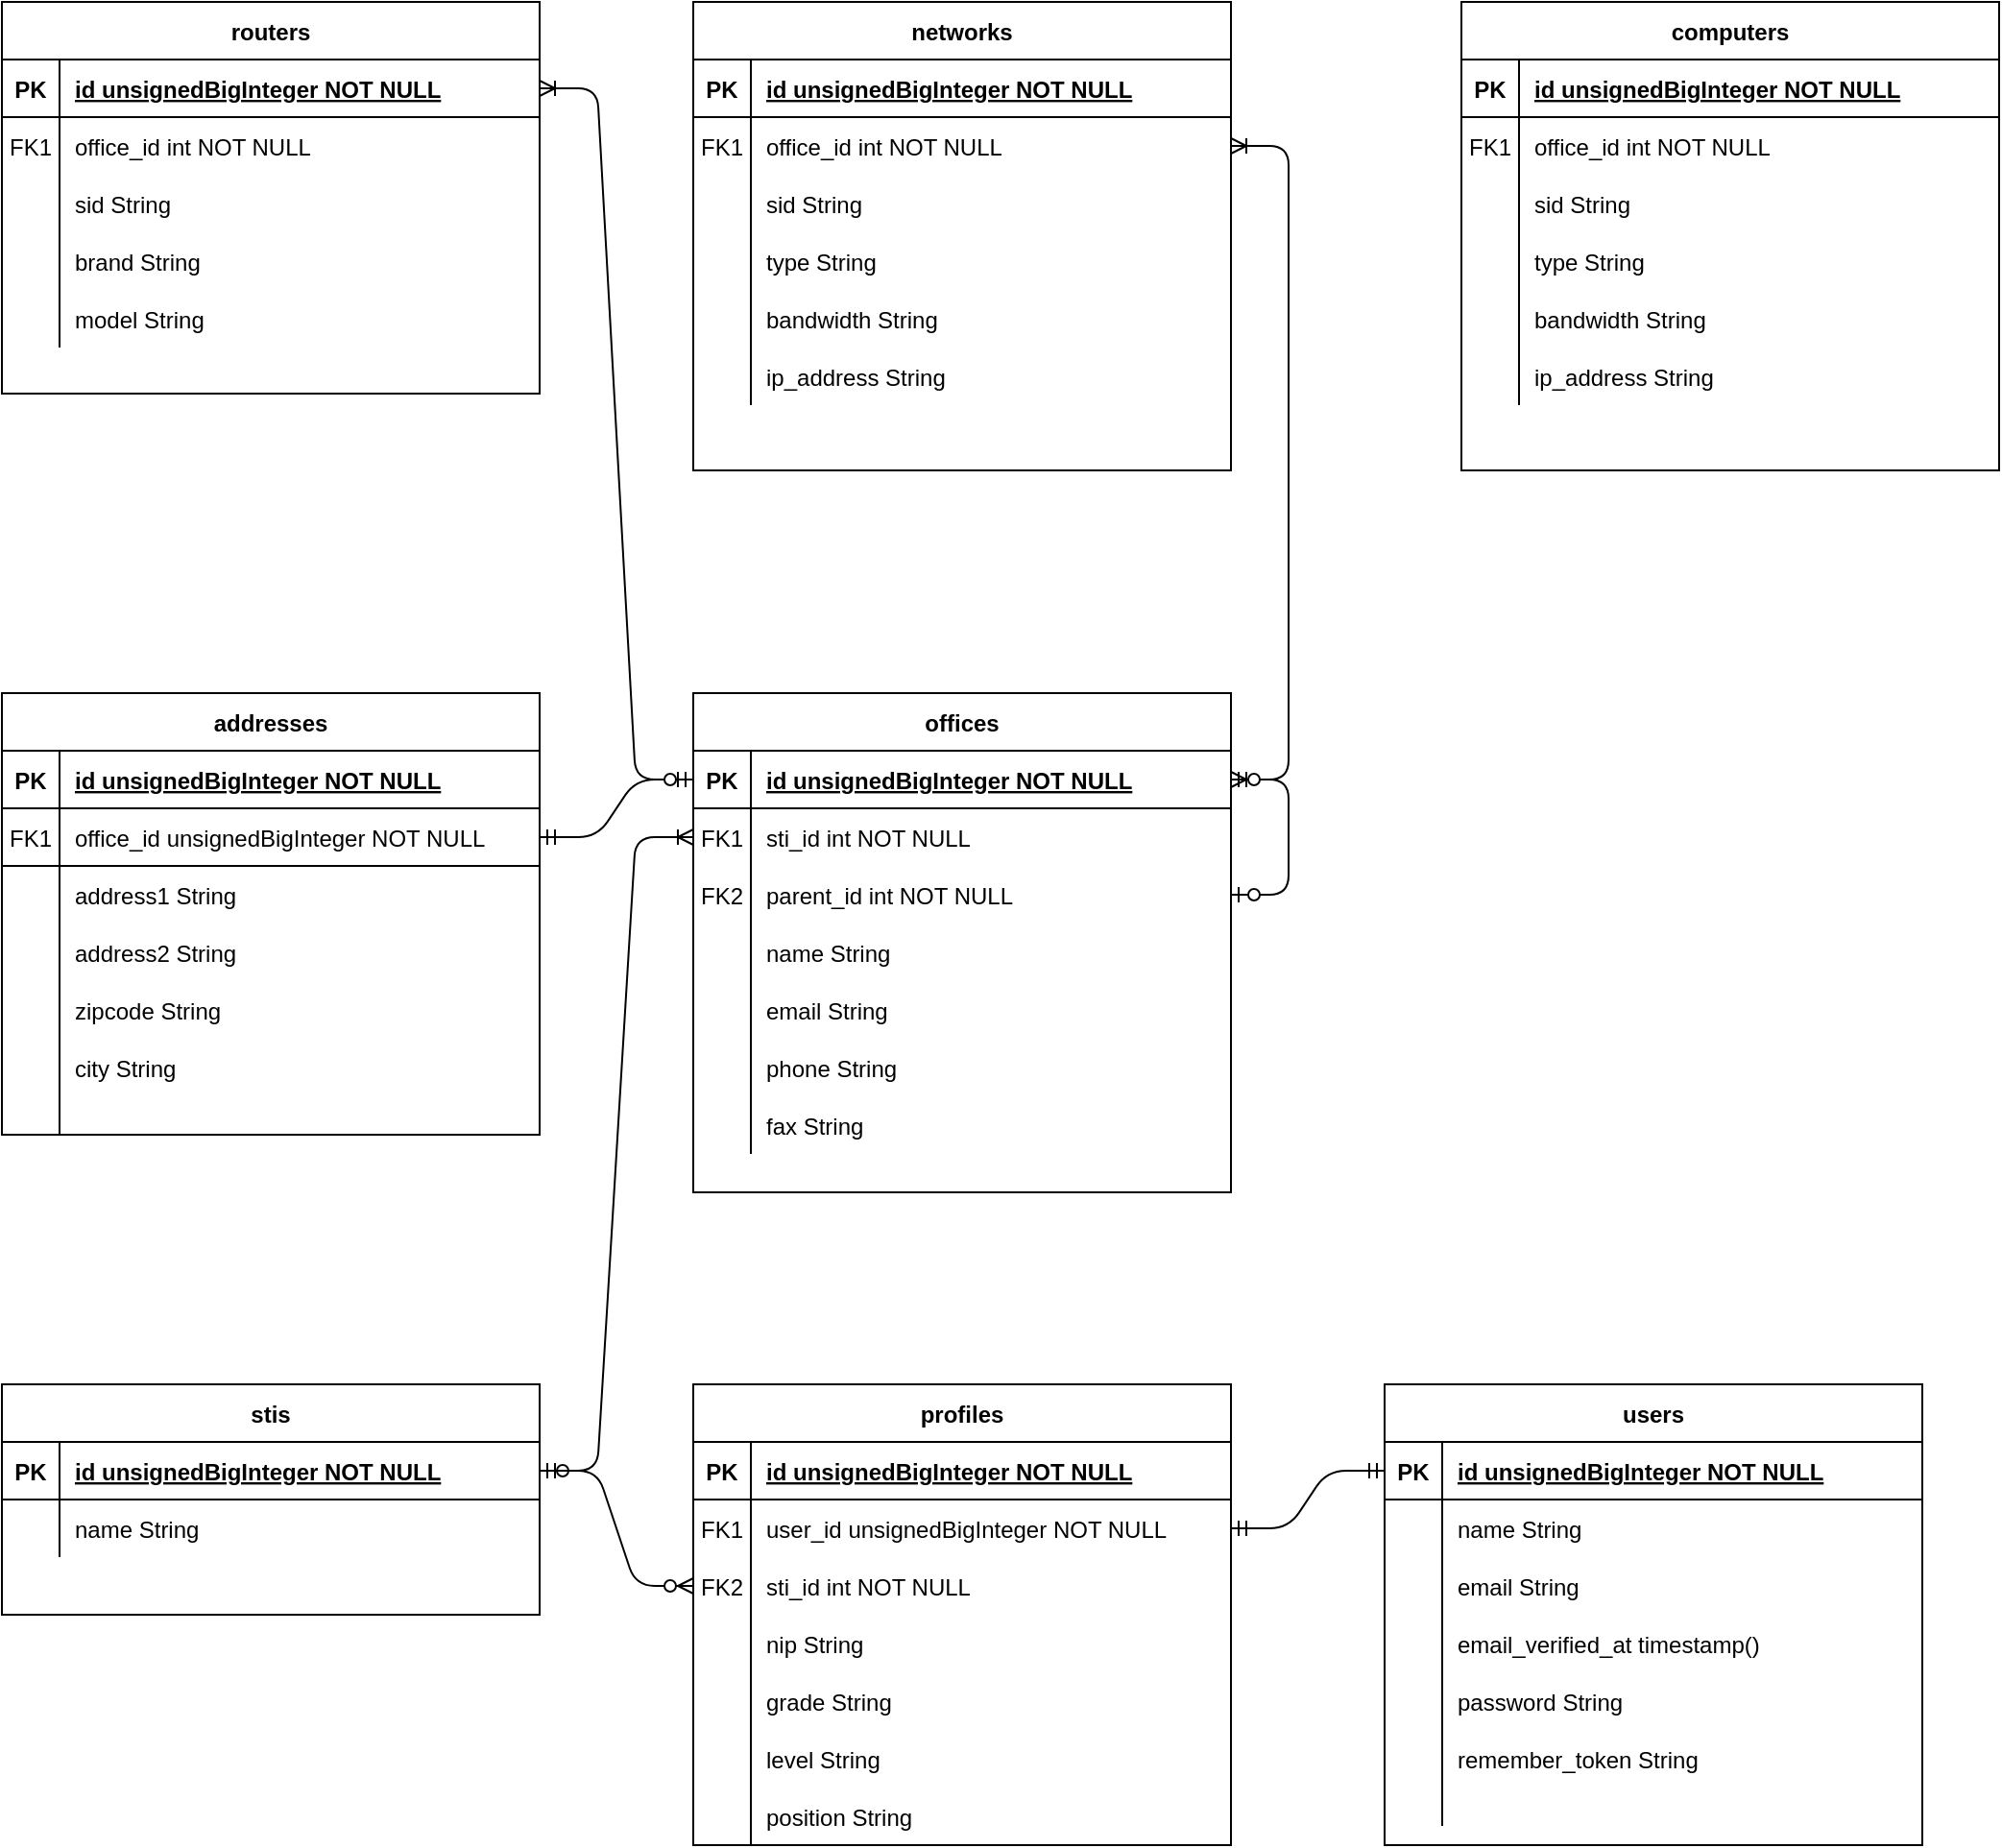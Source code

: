 <mxfile version="14.6.13" type="device"><diagram id="R2lEEEUBdFMjLlhIrx00" name="Page-1"><mxGraphModel dx="1965" dy="2123" grid="1" gridSize="10" guides="1" tooltips="1" connect="1" arrows="1" fold="1" page="1" pageScale="1" pageWidth="1100" pageHeight="850" math="0" shadow="0" extFonts="Permanent Marker^https://fonts.googleapis.com/css?family=Permanent+Marker"><root><mxCell id="0"/><mxCell id="1" parent="0"/><mxCell id="C-vyLk0tnHw3VtMMgP7b-2" value="offices" style="shape=table;startSize=30;container=1;collapsible=1;childLayout=tableLayout;fixedRows=1;rowLines=0;fontStyle=1;align=center;resizeLast=1;" parent="1" vertex="1"><mxGeometry x="400" y="36" width="280" height="260" as="geometry"/></mxCell><mxCell id="C-vyLk0tnHw3VtMMgP7b-3" value="" style="shape=partialRectangle;collapsible=0;dropTarget=0;pointerEvents=0;fillColor=none;points=[[0,0.5],[1,0.5]];portConstraint=eastwest;top=0;left=0;right=0;bottom=1;" parent="C-vyLk0tnHw3VtMMgP7b-2" vertex="1"><mxGeometry y="30" width="280" height="30" as="geometry"/></mxCell><mxCell id="C-vyLk0tnHw3VtMMgP7b-4" value="PK" style="shape=partialRectangle;overflow=hidden;connectable=0;fillColor=none;top=0;left=0;bottom=0;right=0;fontStyle=1;" parent="C-vyLk0tnHw3VtMMgP7b-3" vertex="1"><mxGeometry width="30" height="30" as="geometry"/></mxCell><mxCell id="C-vyLk0tnHw3VtMMgP7b-5" value="id unsignedBigInteger NOT NULL " style="shape=partialRectangle;overflow=hidden;connectable=0;fillColor=none;top=0;left=0;bottom=0;right=0;align=left;spacingLeft=6;fontStyle=5;" parent="C-vyLk0tnHw3VtMMgP7b-3" vertex="1"><mxGeometry x="30" width="250" height="30" as="geometry"/></mxCell><mxCell id="NrfGA5ZO5ZbYwpjeMdwI-16" value="" style="shape=partialRectangle;collapsible=0;dropTarget=0;pointerEvents=0;fillColor=none;points=[[0,0.5],[1,0.5]];portConstraint=eastwest;top=0;left=0;right=0;bottom=0;" parent="C-vyLk0tnHw3VtMMgP7b-2" vertex="1"><mxGeometry y="60" width="280" height="30" as="geometry"/></mxCell><mxCell id="NrfGA5ZO5ZbYwpjeMdwI-17" value="FK1" style="shape=partialRectangle;overflow=hidden;connectable=0;fillColor=none;top=0;left=0;bottom=0;right=0;" parent="NrfGA5ZO5ZbYwpjeMdwI-16" vertex="1"><mxGeometry width="30" height="30" as="geometry"/></mxCell><mxCell id="NrfGA5ZO5ZbYwpjeMdwI-18" value="sti_id int NOT NULL" style="shape=partialRectangle;overflow=hidden;connectable=0;fillColor=none;top=0;left=0;bottom=0;right=0;align=left;spacingLeft=6;" parent="NrfGA5ZO5ZbYwpjeMdwI-16" vertex="1"><mxGeometry x="30" width="250" height="30" as="geometry"/></mxCell><mxCell id="NrfGA5ZO5ZbYwpjeMdwI-37" value="" style="shape=partialRectangle;collapsible=0;dropTarget=0;pointerEvents=0;fillColor=none;points=[[0,0.5],[1,0.5]];portConstraint=eastwest;top=0;left=0;right=0;bottom=0;" parent="C-vyLk0tnHw3VtMMgP7b-2" vertex="1"><mxGeometry y="90" width="280" height="30" as="geometry"/></mxCell><mxCell id="NrfGA5ZO5ZbYwpjeMdwI-38" value="FK2" style="shape=partialRectangle;overflow=hidden;connectable=0;fillColor=none;top=0;left=0;bottom=0;right=0;" parent="NrfGA5ZO5ZbYwpjeMdwI-37" vertex="1"><mxGeometry width="30" height="30" as="geometry"/></mxCell><mxCell id="NrfGA5ZO5ZbYwpjeMdwI-39" value="parent_id int NOT NULL" style="shape=partialRectangle;overflow=hidden;connectable=0;fillColor=none;top=0;left=0;bottom=0;right=0;align=left;spacingLeft=6;" parent="NrfGA5ZO5ZbYwpjeMdwI-37" vertex="1"><mxGeometry x="30" width="250" height="30" as="geometry"/></mxCell><mxCell id="C-vyLk0tnHw3VtMMgP7b-6" value="" style="shape=partialRectangle;collapsible=0;dropTarget=0;pointerEvents=0;fillColor=none;points=[[0,0.5],[1,0.5]];portConstraint=eastwest;top=0;left=0;right=0;bottom=0;" parent="C-vyLk0tnHw3VtMMgP7b-2" vertex="1"><mxGeometry y="120" width="280" height="30" as="geometry"/></mxCell><mxCell id="C-vyLk0tnHw3VtMMgP7b-7" value="" style="shape=partialRectangle;overflow=hidden;connectable=0;fillColor=none;top=0;left=0;bottom=0;right=0;" parent="C-vyLk0tnHw3VtMMgP7b-6" vertex="1"><mxGeometry width="30" height="30" as="geometry"/></mxCell><mxCell id="C-vyLk0tnHw3VtMMgP7b-8" value="name String" style="shape=partialRectangle;overflow=hidden;connectable=0;fillColor=none;top=0;left=0;bottom=0;right=0;align=left;spacingLeft=6;" parent="C-vyLk0tnHw3VtMMgP7b-6" vertex="1"><mxGeometry x="30" width="250" height="30" as="geometry"/></mxCell><mxCell id="C-vyLk0tnHw3VtMMgP7b-9" value="" style="shape=partialRectangle;collapsible=0;dropTarget=0;pointerEvents=0;fillColor=none;points=[[0,0.5],[1,0.5]];portConstraint=eastwest;top=0;left=0;right=0;bottom=0;" parent="C-vyLk0tnHw3VtMMgP7b-2" vertex="1"><mxGeometry y="150" width="280" height="30" as="geometry"/></mxCell><mxCell id="C-vyLk0tnHw3VtMMgP7b-10" value="" style="shape=partialRectangle;overflow=hidden;connectable=0;fillColor=none;top=0;left=0;bottom=0;right=0;" parent="C-vyLk0tnHw3VtMMgP7b-9" vertex="1"><mxGeometry width="30" height="30" as="geometry"/></mxCell><mxCell id="C-vyLk0tnHw3VtMMgP7b-11" value="email String" style="shape=partialRectangle;overflow=hidden;connectable=0;fillColor=none;top=0;left=0;bottom=0;right=0;align=left;spacingLeft=6;" parent="C-vyLk0tnHw3VtMMgP7b-9" vertex="1"><mxGeometry x="30" width="250" height="30" as="geometry"/></mxCell><mxCell id="NrfGA5ZO5ZbYwpjeMdwI-91" value="" style="shape=partialRectangle;collapsible=0;dropTarget=0;pointerEvents=0;fillColor=none;points=[[0,0.5],[1,0.5]];portConstraint=eastwest;top=0;left=0;right=0;bottom=0;" parent="C-vyLk0tnHw3VtMMgP7b-2" vertex="1"><mxGeometry y="180" width="280" height="30" as="geometry"/></mxCell><mxCell id="NrfGA5ZO5ZbYwpjeMdwI-92" value="" style="shape=partialRectangle;overflow=hidden;connectable=0;fillColor=none;top=0;left=0;bottom=0;right=0;" parent="NrfGA5ZO5ZbYwpjeMdwI-91" vertex="1"><mxGeometry width="30" height="30" as="geometry"/></mxCell><mxCell id="NrfGA5ZO5ZbYwpjeMdwI-93" value="phone String" style="shape=partialRectangle;overflow=hidden;connectable=0;fillColor=none;top=0;left=0;bottom=0;right=0;align=left;spacingLeft=6;" parent="NrfGA5ZO5ZbYwpjeMdwI-91" vertex="1"><mxGeometry x="30" width="250" height="30" as="geometry"/></mxCell><mxCell id="NrfGA5ZO5ZbYwpjeMdwI-72" value="" style="edgeStyle=entityRelationEdgeStyle;fontSize=12;html=1;endArrow=ERoneToMany;startArrow=ERzeroToOne;" parent="C-vyLk0tnHw3VtMMgP7b-2" source="NrfGA5ZO5ZbYwpjeMdwI-37" target="C-vyLk0tnHw3VtMMgP7b-3" edge="1"><mxGeometry width="100" height="100" relative="1" as="geometry"><mxPoint x="215" y="250" as="sourcePoint"/><mxPoint x="315" y="150" as="targetPoint"/></mxGeometry></mxCell><mxCell id="NrfGA5ZO5ZbYwpjeMdwI-7" value="" style="shape=partialRectangle;collapsible=0;dropTarget=0;pointerEvents=0;fillColor=none;points=[[0,0.5],[1,0.5]];portConstraint=eastwest;top=0;left=0;right=0;bottom=0;" parent="C-vyLk0tnHw3VtMMgP7b-2" vertex="1"><mxGeometry y="210" width="280" height="30" as="geometry"/></mxCell><mxCell id="NrfGA5ZO5ZbYwpjeMdwI-8" value="" style="shape=partialRectangle;overflow=hidden;connectable=0;fillColor=none;top=0;left=0;bottom=0;right=0;" parent="NrfGA5ZO5ZbYwpjeMdwI-7" vertex="1"><mxGeometry width="30" height="30" as="geometry"/></mxCell><mxCell id="NrfGA5ZO5ZbYwpjeMdwI-9" value="fax String" style="shape=partialRectangle;overflow=hidden;connectable=0;fillColor=none;top=0;left=0;bottom=0;right=0;align=left;spacingLeft=6;" parent="NrfGA5ZO5ZbYwpjeMdwI-7" vertex="1"><mxGeometry x="30" width="250" height="30" as="geometry"/></mxCell><mxCell id="C-vyLk0tnHw3VtMMgP7b-13" value="stis" style="shape=table;startSize=30;container=1;collapsible=1;childLayout=tableLayout;fixedRows=1;rowLines=0;fontStyle=1;align=center;resizeLast=1;" parent="1" vertex="1"><mxGeometry x="40" y="396" width="280" height="120" as="geometry"/></mxCell><mxCell id="C-vyLk0tnHw3VtMMgP7b-14" value="" style="shape=partialRectangle;collapsible=0;dropTarget=0;pointerEvents=0;fillColor=none;points=[[0,0.5],[1,0.5]];portConstraint=eastwest;top=0;left=0;right=0;bottom=1;" parent="C-vyLk0tnHw3VtMMgP7b-13" vertex="1"><mxGeometry y="30" width="280" height="30" as="geometry"/></mxCell><mxCell id="C-vyLk0tnHw3VtMMgP7b-15" value="PK" style="shape=partialRectangle;overflow=hidden;connectable=0;fillColor=none;top=0;left=0;bottom=0;right=0;fontStyle=1;" parent="C-vyLk0tnHw3VtMMgP7b-14" vertex="1"><mxGeometry width="30" height="30" as="geometry"/></mxCell><mxCell id="C-vyLk0tnHw3VtMMgP7b-16" value="id unsignedBigInteger NOT NULL " style="shape=partialRectangle;overflow=hidden;connectable=0;fillColor=none;top=0;left=0;bottom=0;right=0;align=left;spacingLeft=6;fontStyle=5;" parent="C-vyLk0tnHw3VtMMgP7b-14" vertex="1"><mxGeometry x="30" width="250" height="30" as="geometry"/></mxCell><mxCell id="C-vyLk0tnHw3VtMMgP7b-17" value="" style="shape=partialRectangle;collapsible=0;dropTarget=0;pointerEvents=0;fillColor=none;points=[[0,0.5],[1,0.5]];portConstraint=eastwest;top=0;left=0;right=0;bottom=0;" parent="C-vyLk0tnHw3VtMMgP7b-13" vertex="1"><mxGeometry y="60" width="280" height="30" as="geometry"/></mxCell><mxCell id="C-vyLk0tnHw3VtMMgP7b-18" value="" style="shape=partialRectangle;overflow=hidden;connectable=0;fillColor=none;top=0;left=0;bottom=0;right=0;" parent="C-vyLk0tnHw3VtMMgP7b-17" vertex="1"><mxGeometry width="30" height="30" as="geometry"/></mxCell><mxCell id="C-vyLk0tnHw3VtMMgP7b-19" value="name String" style="shape=partialRectangle;overflow=hidden;connectable=0;fillColor=none;top=0;left=0;bottom=0;right=0;align=left;spacingLeft=6;" parent="C-vyLk0tnHw3VtMMgP7b-17" vertex="1"><mxGeometry x="30" width="250" height="30" as="geometry"/></mxCell><mxCell id="C-vyLk0tnHw3VtMMgP7b-23" value="addresses" style="shape=table;startSize=30;container=1;collapsible=1;childLayout=tableLayout;fixedRows=1;rowLines=0;fontStyle=1;align=center;resizeLast=1;" parent="1" vertex="1"><mxGeometry x="40" y="36" width="280" height="230" as="geometry"/></mxCell><mxCell id="NrfGA5ZO5ZbYwpjeMdwI-40" value="" style="shape=partialRectangle;collapsible=0;dropTarget=0;pointerEvents=0;fillColor=none;points=[[0,0.5],[1,0.5]];portConstraint=eastwest;top=0;left=0;right=0;bottom=1;" parent="C-vyLk0tnHw3VtMMgP7b-23" vertex="1"><mxGeometry y="30" width="280" height="30" as="geometry"/></mxCell><mxCell id="NrfGA5ZO5ZbYwpjeMdwI-41" value="PK" style="shape=partialRectangle;overflow=hidden;connectable=0;fillColor=none;top=0;left=0;bottom=0;right=0;fontStyle=1;" parent="NrfGA5ZO5ZbYwpjeMdwI-40" vertex="1"><mxGeometry width="30" height="30" as="geometry"/></mxCell><mxCell id="NrfGA5ZO5ZbYwpjeMdwI-42" value="id unsignedBigInteger NOT NULL " style="shape=partialRectangle;overflow=hidden;connectable=0;fillColor=none;top=0;left=0;bottom=0;right=0;align=left;spacingLeft=6;fontStyle=5;" parent="NrfGA5ZO5ZbYwpjeMdwI-40" vertex="1"><mxGeometry x="30" width="250" height="30" as="geometry"/></mxCell><mxCell id="C-vyLk0tnHw3VtMMgP7b-24" value="" style="shape=partialRectangle;collapsible=0;dropTarget=0;pointerEvents=0;fillColor=none;points=[[0,0.5],[1,0.5]];portConstraint=eastwest;top=0;left=0;right=0;bottom=1;" parent="C-vyLk0tnHw3VtMMgP7b-23" vertex="1"><mxGeometry y="60" width="280" height="30" as="geometry"/></mxCell><mxCell id="C-vyLk0tnHw3VtMMgP7b-25" value="FK1" style="shape=partialRectangle;overflow=hidden;connectable=0;fillColor=none;top=0;left=0;bottom=0;right=0;fontStyle=0;" parent="C-vyLk0tnHw3VtMMgP7b-24" vertex="1"><mxGeometry width="30" height="30" as="geometry"/></mxCell><mxCell id="C-vyLk0tnHw3VtMMgP7b-26" value="office_id unsignedBigInteger NOT NULL" style="shape=partialRectangle;overflow=hidden;connectable=0;fillColor=none;top=0;left=0;bottom=0;right=0;align=left;spacingLeft=6;fontStyle=0;" parent="C-vyLk0tnHw3VtMMgP7b-24" vertex="1"><mxGeometry x="30" width="250" height="30" as="geometry"/></mxCell><mxCell id="NrfGA5ZO5ZbYwpjeMdwI-28" value="" style="shape=partialRectangle;collapsible=0;dropTarget=0;pointerEvents=0;fillColor=none;points=[[0,0.5],[1,0.5]];portConstraint=eastwest;top=0;left=0;right=0;bottom=0;" parent="C-vyLk0tnHw3VtMMgP7b-23" vertex="1"><mxGeometry y="90" width="280" height="30" as="geometry"/></mxCell><mxCell id="NrfGA5ZO5ZbYwpjeMdwI-29" value="" style="shape=partialRectangle;overflow=hidden;connectable=0;fillColor=none;top=0;left=0;bottom=0;right=0;" parent="NrfGA5ZO5ZbYwpjeMdwI-28" vertex="1"><mxGeometry width="30" height="30" as="geometry"/></mxCell><mxCell id="NrfGA5ZO5ZbYwpjeMdwI-30" value="address1 String" style="shape=partialRectangle;overflow=hidden;connectable=0;fillColor=none;top=0;left=0;bottom=0;right=0;align=left;spacingLeft=6;" parent="NrfGA5ZO5ZbYwpjeMdwI-28" vertex="1"><mxGeometry x="30" width="250" height="30" as="geometry"/></mxCell><mxCell id="NrfGA5ZO5ZbYwpjeMdwI-25" value="" style="shape=partialRectangle;collapsible=0;dropTarget=0;pointerEvents=0;fillColor=none;points=[[0,0.5],[1,0.5]];portConstraint=eastwest;top=0;left=0;right=0;bottom=0;" parent="C-vyLk0tnHw3VtMMgP7b-23" vertex="1"><mxGeometry y="120" width="280" height="30" as="geometry"/></mxCell><mxCell id="NrfGA5ZO5ZbYwpjeMdwI-26" value="" style="shape=partialRectangle;overflow=hidden;connectable=0;fillColor=none;top=0;left=0;bottom=0;right=0;" parent="NrfGA5ZO5ZbYwpjeMdwI-25" vertex="1"><mxGeometry width="30" height="30" as="geometry"/></mxCell><mxCell id="NrfGA5ZO5ZbYwpjeMdwI-27" value="address2 String" style="shape=partialRectangle;overflow=hidden;connectable=0;fillColor=none;top=0;left=0;bottom=0;right=0;align=left;spacingLeft=6;" parent="NrfGA5ZO5ZbYwpjeMdwI-25" vertex="1"><mxGeometry x="30" width="250" height="30" as="geometry"/></mxCell><mxCell id="NrfGA5ZO5ZbYwpjeMdwI-22" value="" style="shape=partialRectangle;collapsible=0;dropTarget=0;pointerEvents=0;fillColor=none;points=[[0,0.5],[1,0.5]];portConstraint=eastwest;top=0;left=0;right=0;bottom=0;" parent="C-vyLk0tnHw3VtMMgP7b-23" vertex="1"><mxGeometry y="150" width="280" height="30" as="geometry"/></mxCell><mxCell id="NrfGA5ZO5ZbYwpjeMdwI-23" value="" style="shape=partialRectangle;overflow=hidden;connectable=0;fillColor=none;top=0;left=0;bottom=0;right=0;" parent="NrfGA5ZO5ZbYwpjeMdwI-22" vertex="1"><mxGeometry width="30" height="30" as="geometry"/></mxCell><mxCell id="NrfGA5ZO5ZbYwpjeMdwI-24" value="zipcode String" style="shape=partialRectangle;overflow=hidden;connectable=0;fillColor=none;top=0;left=0;bottom=0;right=0;align=left;spacingLeft=6;" parent="NrfGA5ZO5ZbYwpjeMdwI-22" vertex="1"><mxGeometry x="30" width="250" height="30" as="geometry"/></mxCell><mxCell id="NrfGA5ZO5ZbYwpjeMdwI-19" value="" style="shape=partialRectangle;collapsible=0;dropTarget=0;pointerEvents=0;fillColor=none;points=[[0,0.5],[1,0.5]];portConstraint=eastwest;top=0;left=0;right=0;bottom=0;" parent="C-vyLk0tnHw3VtMMgP7b-23" vertex="1"><mxGeometry y="180" width="280" height="30" as="geometry"/></mxCell><mxCell id="NrfGA5ZO5ZbYwpjeMdwI-20" value="" style="shape=partialRectangle;overflow=hidden;connectable=0;fillColor=none;top=0;left=0;bottom=0;right=0;" parent="NrfGA5ZO5ZbYwpjeMdwI-19" vertex="1"><mxGeometry width="30" height="30" as="geometry"/></mxCell><mxCell id="NrfGA5ZO5ZbYwpjeMdwI-21" value="city String" style="shape=partialRectangle;overflow=hidden;connectable=0;fillColor=none;top=0;left=0;bottom=0;right=0;align=left;spacingLeft=6;" parent="NrfGA5ZO5ZbYwpjeMdwI-19" vertex="1"><mxGeometry x="30" width="250" height="30" as="geometry"/></mxCell><mxCell id="C-vyLk0tnHw3VtMMgP7b-27" value="" style="shape=partialRectangle;collapsible=0;dropTarget=0;pointerEvents=0;fillColor=none;points=[[0,0.5],[1,0.5]];portConstraint=eastwest;top=0;left=0;right=0;bottom=0;" parent="C-vyLk0tnHw3VtMMgP7b-23" vertex="1"><mxGeometry y="210" width="280" height="20" as="geometry"/></mxCell><mxCell id="C-vyLk0tnHw3VtMMgP7b-28" value="" style="shape=partialRectangle;overflow=hidden;connectable=0;fillColor=none;top=0;left=0;bottom=0;right=0;" parent="C-vyLk0tnHw3VtMMgP7b-27" vertex="1"><mxGeometry width="30" height="20" as="geometry"/></mxCell><mxCell id="C-vyLk0tnHw3VtMMgP7b-29" value="" style="shape=partialRectangle;overflow=hidden;connectable=0;fillColor=none;top=0;left=0;bottom=0;right=0;align=left;spacingLeft=6;" parent="C-vyLk0tnHw3VtMMgP7b-27" vertex="1"><mxGeometry x="30" width="250" height="20" as="geometry"/></mxCell><mxCell id="NrfGA5ZO5ZbYwpjeMdwI-6" value="" style="edgeStyle=entityRelationEdgeStyle;fontSize=12;html=1;endArrow=ERmandOne;startArrow=ERmandOne;" parent="1" source="C-vyLk0tnHw3VtMMgP7b-3" target="C-vyLk0tnHw3VtMMgP7b-24" edge="1"><mxGeometry width="100" height="100" relative="1" as="geometry"><mxPoint x="230" y="516" as="sourcePoint"/><mxPoint x="330" y="481" as="targetPoint"/></mxGeometry></mxCell><mxCell id="NrfGA5ZO5ZbYwpjeMdwI-94" value="users" style="shape=table;startSize=30;container=1;collapsible=1;childLayout=tableLayout;fixedRows=1;rowLines=0;fontStyle=1;align=center;resizeLast=1;" parent="1" vertex="1"><mxGeometry x="760" y="396" width="280" height="240" as="geometry"/></mxCell><mxCell id="NrfGA5ZO5ZbYwpjeMdwI-95" value="" style="shape=partialRectangle;collapsible=0;dropTarget=0;pointerEvents=0;fillColor=none;points=[[0,0.5],[1,0.5]];portConstraint=eastwest;top=0;left=0;right=0;bottom=1;" parent="NrfGA5ZO5ZbYwpjeMdwI-94" vertex="1"><mxGeometry y="30" width="280" height="30" as="geometry"/></mxCell><mxCell id="NrfGA5ZO5ZbYwpjeMdwI-96" value="PK" style="shape=partialRectangle;overflow=hidden;connectable=0;fillColor=none;top=0;left=0;bottom=0;right=0;fontStyle=1;" parent="NrfGA5ZO5ZbYwpjeMdwI-95" vertex="1"><mxGeometry width="30" height="30" as="geometry"/></mxCell><mxCell id="NrfGA5ZO5ZbYwpjeMdwI-97" value="id unsignedBigInteger NOT NULL " style="shape=partialRectangle;overflow=hidden;connectable=0;fillColor=none;top=0;left=0;bottom=0;right=0;align=left;spacingLeft=6;fontStyle=5;" parent="NrfGA5ZO5ZbYwpjeMdwI-95" vertex="1"><mxGeometry x="30" width="250" height="30" as="geometry"/></mxCell><mxCell id="NrfGA5ZO5ZbYwpjeMdwI-104" value="" style="shape=partialRectangle;collapsible=0;dropTarget=0;pointerEvents=0;fillColor=none;points=[[0,0.5],[1,0.5]];portConstraint=eastwest;top=0;left=0;right=0;bottom=0;" parent="NrfGA5ZO5ZbYwpjeMdwI-94" vertex="1"><mxGeometry y="60" width="280" height="30" as="geometry"/></mxCell><mxCell id="NrfGA5ZO5ZbYwpjeMdwI-105" value="" style="shape=partialRectangle;overflow=hidden;connectable=0;fillColor=none;top=0;left=0;bottom=0;right=0;" parent="NrfGA5ZO5ZbYwpjeMdwI-104" vertex="1"><mxGeometry width="30" height="30" as="geometry"/></mxCell><mxCell id="NrfGA5ZO5ZbYwpjeMdwI-106" value="name String" style="shape=partialRectangle;overflow=hidden;connectable=0;fillColor=none;top=0;left=0;bottom=0;right=0;align=left;spacingLeft=6;" parent="NrfGA5ZO5ZbYwpjeMdwI-104" vertex="1"><mxGeometry x="30" width="250" height="30" as="geometry"/></mxCell><mxCell id="NrfGA5ZO5ZbYwpjeMdwI-107" value="" style="shape=partialRectangle;collapsible=0;dropTarget=0;pointerEvents=0;fillColor=none;points=[[0,0.5],[1,0.5]];portConstraint=eastwest;top=0;left=0;right=0;bottom=0;" parent="NrfGA5ZO5ZbYwpjeMdwI-94" vertex="1"><mxGeometry y="90" width="280" height="30" as="geometry"/></mxCell><mxCell id="NrfGA5ZO5ZbYwpjeMdwI-108" value="" style="shape=partialRectangle;overflow=hidden;connectable=0;fillColor=none;top=0;left=0;bottom=0;right=0;" parent="NrfGA5ZO5ZbYwpjeMdwI-107" vertex="1"><mxGeometry width="30" height="30" as="geometry"/></mxCell><mxCell id="NrfGA5ZO5ZbYwpjeMdwI-109" value="email String" style="shape=partialRectangle;overflow=hidden;connectable=0;fillColor=none;top=0;left=0;bottom=0;right=0;align=left;spacingLeft=6;" parent="NrfGA5ZO5ZbYwpjeMdwI-107" vertex="1"><mxGeometry x="30" width="250" height="30" as="geometry"/></mxCell><mxCell id="NrfGA5ZO5ZbYwpjeMdwI-110" value="" style="shape=partialRectangle;collapsible=0;dropTarget=0;pointerEvents=0;fillColor=none;points=[[0,0.5],[1,0.5]];portConstraint=eastwest;top=0;left=0;right=0;bottom=0;" parent="NrfGA5ZO5ZbYwpjeMdwI-94" vertex="1"><mxGeometry y="120" width="280" height="30" as="geometry"/></mxCell><mxCell id="NrfGA5ZO5ZbYwpjeMdwI-111" value="" style="shape=partialRectangle;overflow=hidden;connectable=0;fillColor=none;top=0;left=0;bottom=0;right=0;" parent="NrfGA5ZO5ZbYwpjeMdwI-110" vertex="1"><mxGeometry width="30" height="30" as="geometry"/></mxCell><mxCell id="NrfGA5ZO5ZbYwpjeMdwI-112" value="email_verified_at timestamp()" style="shape=partialRectangle;overflow=hidden;connectable=0;fillColor=none;top=0;left=0;bottom=0;right=0;align=left;spacingLeft=6;" parent="NrfGA5ZO5ZbYwpjeMdwI-110" vertex="1"><mxGeometry x="30" width="250" height="30" as="geometry"/></mxCell><mxCell id="NrfGA5ZO5ZbYwpjeMdwI-114" value="" style="shape=partialRectangle;collapsible=0;dropTarget=0;pointerEvents=0;fillColor=none;points=[[0,0.5],[1,0.5]];portConstraint=eastwest;top=0;left=0;right=0;bottom=0;" parent="NrfGA5ZO5ZbYwpjeMdwI-94" vertex="1"><mxGeometry y="150" width="280" height="30" as="geometry"/></mxCell><mxCell id="NrfGA5ZO5ZbYwpjeMdwI-115" value="" style="shape=partialRectangle;overflow=hidden;connectable=0;fillColor=none;top=0;left=0;bottom=0;right=0;" parent="NrfGA5ZO5ZbYwpjeMdwI-114" vertex="1"><mxGeometry width="30" height="30" as="geometry"/></mxCell><mxCell id="NrfGA5ZO5ZbYwpjeMdwI-116" value="password String" style="shape=partialRectangle;overflow=hidden;connectable=0;fillColor=none;top=0;left=0;bottom=0;right=0;align=left;spacingLeft=6;" parent="NrfGA5ZO5ZbYwpjeMdwI-114" vertex="1"><mxGeometry x="30" width="250" height="30" as="geometry"/></mxCell><mxCell id="NrfGA5ZO5ZbYwpjeMdwI-117" value="" style="shape=partialRectangle;collapsible=0;dropTarget=0;pointerEvents=0;fillColor=none;points=[[0,0.5],[1,0.5]];portConstraint=eastwest;top=0;left=0;right=0;bottom=0;" parent="NrfGA5ZO5ZbYwpjeMdwI-94" vertex="1"><mxGeometry y="180" width="280" height="30" as="geometry"/></mxCell><mxCell id="NrfGA5ZO5ZbYwpjeMdwI-118" value="" style="shape=partialRectangle;overflow=hidden;connectable=0;fillColor=none;top=0;left=0;bottom=0;right=0;" parent="NrfGA5ZO5ZbYwpjeMdwI-117" vertex="1"><mxGeometry width="30" height="30" as="geometry"/></mxCell><mxCell id="NrfGA5ZO5ZbYwpjeMdwI-119" value="remember_token String" style="shape=partialRectangle;overflow=hidden;connectable=0;fillColor=none;top=0;left=0;bottom=0;right=0;align=left;spacingLeft=6;" parent="NrfGA5ZO5ZbYwpjeMdwI-117" vertex="1"><mxGeometry x="30" width="250" height="30" as="geometry"/></mxCell><mxCell id="NrfGA5ZO5ZbYwpjeMdwI-101" value="" style="shape=partialRectangle;collapsible=0;dropTarget=0;pointerEvents=0;fillColor=none;points=[[0,0.5],[1,0.5]];portConstraint=eastwest;top=0;left=0;right=0;bottom=0;" parent="NrfGA5ZO5ZbYwpjeMdwI-94" vertex="1"><mxGeometry y="210" width="280" height="20" as="geometry"/></mxCell><mxCell id="NrfGA5ZO5ZbYwpjeMdwI-102" value="" style="shape=partialRectangle;overflow=hidden;connectable=0;fillColor=none;top=0;left=0;bottom=0;right=0;" parent="NrfGA5ZO5ZbYwpjeMdwI-101" vertex="1"><mxGeometry width="30" height="20" as="geometry"/></mxCell><mxCell id="NrfGA5ZO5ZbYwpjeMdwI-103" value="" style="shape=partialRectangle;overflow=hidden;connectable=0;fillColor=none;top=0;left=0;bottom=0;right=0;align=left;spacingLeft=6;" parent="NrfGA5ZO5ZbYwpjeMdwI-101" vertex="1"><mxGeometry x="30" width="250" height="20" as="geometry"/></mxCell><mxCell id="NrfGA5ZO5ZbYwpjeMdwI-120" value="profiles" style="shape=table;startSize=30;container=1;collapsible=1;childLayout=tableLayout;fixedRows=1;rowLines=0;fontStyle=1;align=center;resizeLast=1;" parent="1" vertex="1"><mxGeometry x="400" y="396" width="280" height="240" as="geometry"><mxRectangle x="400" y="400" width="80" height="30" as="alternateBounds"/></mxGeometry></mxCell><mxCell id="NrfGA5ZO5ZbYwpjeMdwI-121" value="" style="shape=partialRectangle;collapsible=0;dropTarget=0;pointerEvents=0;fillColor=none;points=[[0,0.5],[1,0.5]];portConstraint=eastwest;top=0;left=0;right=0;bottom=1;" parent="NrfGA5ZO5ZbYwpjeMdwI-120" vertex="1"><mxGeometry y="30" width="280" height="30" as="geometry"/></mxCell><mxCell id="NrfGA5ZO5ZbYwpjeMdwI-122" value="PK" style="shape=partialRectangle;overflow=hidden;connectable=0;fillColor=none;top=0;left=0;bottom=0;right=0;fontStyle=1;" parent="NrfGA5ZO5ZbYwpjeMdwI-121" vertex="1"><mxGeometry width="30" height="30" as="geometry"/></mxCell><mxCell id="NrfGA5ZO5ZbYwpjeMdwI-123" value="id unsignedBigInteger NOT NULL " style="shape=partialRectangle;overflow=hidden;connectable=0;fillColor=none;top=0;left=0;bottom=0;right=0;align=left;spacingLeft=6;fontStyle=5;" parent="NrfGA5ZO5ZbYwpjeMdwI-121" vertex="1"><mxGeometry x="30" width="250" height="30" as="geometry"/></mxCell><mxCell id="NrfGA5ZO5ZbYwpjeMdwI-124" value="" style="shape=partialRectangle;collapsible=0;dropTarget=0;pointerEvents=0;fillColor=none;points=[[0,0.5],[1,0.5]];portConstraint=eastwest;top=0;left=0;right=0;bottom=0;" parent="NrfGA5ZO5ZbYwpjeMdwI-120" vertex="1"><mxGeometry y="60" width="280" height="30" as="geometry"/></mxCell><mxCell id="NrfGA5ZO5ZbYwpjeMdwI-125" value="FK1" style="shape=partialRectangle;overflow=hidden;connectable=0;fillColor=none;top=0;left=0;bottom=0;right=0;" parent="NrfGA5ZO5ZbYwpjeMdwI-124" vertex="1"><mxGeometry width="30" height="30" as="geometry"/></mxCell><mxCell id="NrfGA5ZO5ZbYwpjeMdwI-126" value="user_id unsignedBigInteger NOT NULL" style="shape=partialRectangle;overflow=hidden;connectable=0;fillColor=none;top=0;left=0;bottom=0;right=0;align=left;spacingLeft=6;" parent="NrfGA5ZO5ZbYwpjeMdwI-124" vertex="1"><mxGeometry x="30" width="250" height="30" as="geometry"/></mxCell><mxCell id="NrfGA5ZO5ZbYwpjeMdwI-127" value="" style="shape=partialRectangle;collapsible=0;dropTarget=0;pointerEvents=0;fillColor=none;points=[[0,0.5],[1,0.5]];portConstraint=eastwest;top=0;left=0;right=0;bottom=0;" parent="NrfGA5ZO5ZbYwpjeMdwI-120" vertex="1"><mxGeometry y="90" width="280" height="30" as="geometry"/></mxCell><mxCell id="NrfGA5ZO5ZbYwpjeMdwI-128" value="FK2" style="shape=partialRectangle;overflow=hidden;connectable=0;fillColor=none;top=0;left=0;bottom=0;right=0;" parent="NrfGA5ZO5ZbYwpjeMdwI-127" vertex="1"><mxGeometry width="30" height="30" as="geometry"/></mxCell><mxCell id="NrfGA5ZO5ZbYwpjeMdwI-129" value="sti_id int NOT NULL" style="shape=partialRectangle;overflow=hidden;connectable=0;fillColor=none;top=0;left=0;bottom=0;right=0;align=left;spacingLeft=6;" parent="NrfGA5ZO5ZbYwpjeMdwI-127" vertex="1"><mxGeometry x="30" width="250" height="30" as="geometry"/></mxCell><mxCell id="NrfGA5ZO5ZbYwpjeMdwI-130" value="" style="shape=partialRectangle;collapsible=0;dropTarget=0;pointerEvents=0;fillColor=none;points=[[0,0.5],[1,0.5]];portConstraint=eastwest;top=0;left=0;right=0;bottom=0;" parent="NrfGA5ZO5ZbYwpjeMdwI-120" vertex="1"><mxGeometry y="120" width="280" height="30" as="geometry"/></mxCell><mxCell id="NrfGA5ZO5ZbYwpjeMdwI-131" value="" style="shape=partialRectangle;overflow=hidden;connectable=0;fillColor=none;top=0;left=0;bottom=0;right=0;" parent="NrfGA5ZO5ZbYwpjeMdwI-130" vertex="1"><mxGeometry width="30" height="30" as="geometry"/></mxCell><mxCell id="NrfGA5ZO5ZbYwpjeMdwI-132" value="nip String" style="shape=partialRectangle;overflow=hidden;connectable=0;fillColor=none;top=0;left=0;bottom=0;right=0;align=left;spacingLeft=6;" parent="NrfGA5ZO5ZbYwpjeMdwI-130" vertex="1"><mxGeometry x="30" width="250" height="30" as="geometry"/></mxCell><mxCell id="NrfGA5ZO5ZbYwpjeMdwI-133" value="" style="shape=partialRectangle;collapsible=0;dropTarget=0;pointerEvents=0;fillColor=none;points=[[0,0.5],[1,0.5]];portConstraint=eastwest;top=0;left=0;right=0;bottom=0;" parent="NrfGA5ZO5ZbYwpjeMdwI-120" vertex="1"><mxGeometry y="150" width="280" height="30" as="geometry"/></mxCell><mxCell id="NrfGA5ZO5ZbYwpjeMdwI-134" value="" style="shape=partialRectangle;overflow=hidden;connectable=0;fillColor=none;top=0;left=0;bottom=0;right=0;" parent="NrfGA5ZO5ZbYwpjeMdwI-133" vertex="1"><mxGeometry width="30" height="30" as="geometry"/></mxCell><mxCell id="NrfGA5ZO5ZbYwpjeMdwI-135" value="grade String" style="shape=partialRectangle;overflow=hidden;connectable=0;fillColor=none;top=0;left=0;bottom=0;right=0;align=left;spacingLeft=6;" parent="NrfGA5ZO5ZbYwpjeMdwI-133" vertex="1"><mxGeometry x="30" width="250" height="30" as="geometry"/></mxCell><mxCell id="NrfGA5ZO5ZbYwpjeMdwI-140" value="" style="shape=partialRectangle;collapsible=0;dropTarget=0;pointerEvents=0;fillColor=none;points=[[0,0.5],[1,0.5]];portConstraint=eastwest;top=0;left=0;right=0;bottom=0;" parent="NrfGA5ZO5ZbYwpjeMdwI-120" vertex="1"><mxGeometry y="180" width="280" height="30" as="geometry"/></mxCell><mxCell id="NrfGA5ZO5ZbYwpjeMdwI-141" value="" style="shape=partialRectangle;overflow=hidden;connectable=0;fillColor=none;top=0;left=0;bottom=0;right=0;" parent="NrfGA5ZO5ZbYwpjeMdwI-140" vertex="1"><mxGeometry width="30" height="30" as="geometry"/></mxCell><mxCell id="NrfGA5ZO5ZbYwpjeMdwI-142" value="level String" style="shape=partialRectangle;overflow=hidden;connectable=0;fillColor=none;top=0;left=0;bottom=0;right=0;align=left;spacingLeft=6;" parent="NrfGA5ZO5ZbYwpjeMdwI-140" vertex="1"><mxGeometry x="30" width="250" height="30" as="geometry"/></mxCell><mxCell id="NrfGA5ZO5ZbYwpjeMdwI-143" value="" style="shape=partialRectangle;collapsible=0;dropTarget=0;pointerEvents=0;fillColor=none;points=[[0,0.5],[1,0.5]];portConstraint=eastwest;top=0;left=0;right=0;bottom=0;" parent="NrfGA5ZO5ZbYwpjeMdwI-120" vertex="1"><mxGeometry y="210" width="280" height="30" as="geometry"/></mxCell><mxCell id="NrfGA5ZO5ZbYwpjeMdwI-144" value="" style="shape=partialRectangle;overflow=hidden;connectable=0;fillColor=none;top=0;left=0;bottom=0;right=0;" parent="NrfGA5ZO5ZbYwpjeMdwI-143" vertex="1"><mxGeometry width="30" height="30" as="geometry"/></mxCell><mxCell id="NrfGA5ZO5ZbYwpjeMdwI-145" value="position String" style="shape=partialRectangle;overflow=hidden;connectable=0;fillColor=none;top=0;left=0;bottom=0;right=0;align=left;spacingLeft=6;" parent="NrfGA5ZO5ZbYwpjeMdwI-143" vertex="1"><mxGeometry x="30" width="250" height="30" as="geometry"/></mxCell><mxCell id="NrfGA5ZO5ZbYwpjeMdwI-146" value="" style="edgeStyle=entityRelationEdgeStyle;fontSize=12;html=1;endArrow=ERoneToMany;startArrow=ERzeroToOne;" parent="1" source="C-vyLk0tnHw3VtMMgP7b-14" target="NrfGA5ZO5ZbYwpjeMdwI-16" edge="1"><mxGeometry width="100" height="100" relative="1" as="geometry"><mxPoint x="370" y="406" as="sourcePoint"/><mxPoint x="470" y="306" as="targetPoint"/></mxGeometry></mxCell><mxCell id="NrfGA5ZO5ZbYwpjeMdwI-147" value="" style="edgeStyle=entityRelationEdgeStyle;fontSize=12;html=1;endArrow=ERmandOne;startArrow=ERmandOne;" parent="1" source="NrfGA5ZO5ZbYwpjeMdwI-124" target="NrfGA5ZO5ZbYwpjeMdwI-95" edge="1"><mxGeometry width="100" height="100" relative="1" as="geometry"><mxPoint x="370" y="406" as="sourcePoint"/><mxPoint x="470" y="306" as="targetPoint"/></mxGeometry></mxCell><mxCell id="NrfGA5ZO5ZbYwpjeMdwI-148" value="" style="edgeStyle=entityRelationEdgeStyle;fontSize=12;html=1;endArrow=ERzeroToMany;startArrow=ERmandOne;" parent="1" source="C-vyLk0tnHw3VtMMgP7b-14" target="NrfGA5ZO5ZbYwpjeMdwI-127" edge="1"><mxGeometry width="100" height="100" relative="1" as="geometry"><mxPoint x="370" y="406" as="sourcePoint"/><mxPoint x="470" y="306" as="targetPoint"/></mxGeometry></mxCell><mxCell id="01XycZ7f4ANKjVO6KVwR-1" value="networks" style="shape=table;startSize=30;container=1;collapsible=1;childLayout=tableLayout;fixedRows=1;rowLines=0;fontStyle=1;align=center;resizeLast=1;" vertex="1" parent="1"><mxGeometry x="400" y="-324" width="280" height="244" as="geometry"/></mxCell><mxCell id="01XycZ7f4ANKjVO6KVwR-2" value="" style="shape=partialRectangle;collapsible=0;dropTarget=0;pointerEvents=0;fillColor=none;points=[[0,0.5],[1,0.5]];portConstraint=eastwest;top=0;left=0;right=0;bottom=1;" vertex="1" parent="01XycZ7f4ANKjVO6KVwR-1"><mxGeometry y="30" width="280" height="30" as="geometry"/></mxCell><mxCell id="01XycZ7f4ANKjVO6KVwR-3" value="PK" style="shape=partialRectangle;overflow=hidden;connectable=0;fillColor=none;top=0;left=0;bottom=0;right=0;fontStyle=1;" vertex="1" parent="01XycZ7f4ANKjVO6KVwR-2"><mxGeometry width="30" height="30" as="geometry"/></mxCell><mxCell id="01XycZ7f4ANKjVO6KVwR-4" value="id unsignedBigInteger NOT NULL " style="shape=partialRectangle;overflow=hidden;connectable=0;fillColor=none;top=0;left=0;bottom=0;right=0;align=left;spacingLeft=6;fontStyle=5;" vertex="1" parent="01XycZ7f4ANKjVO6KVwR-2"><mxGeometry x="30" width="250" height="30" as="geometry"/></mxCell><mxCell id="01XycZ7f4ANKjVO6KVwR-5" value="" style="shape=partialRectangle;collapsible=0;dropTarget=0;pointerEvents=0;fillColor=none;points=[[0,0.5],[1,0.5]];portConstraint=eastwest;top=0;left=0;right=0;bottom=0;" vertex="1" parent="01XycZ7f4ANKjVO6KVwR-1"><mxGeometry y="60" width="280" height="30" as="geometry"/></mxCell><mxCell id="01XycZ7f4ANKjVO6KVwR-6" value="FK1" style="shape=partialRectangle;overflow=hidden;connectable=0;fillColor=none;top=0;left=0;bottom=0;right=0;" vertex="1" parent="01XycZ7f4ANKjVO6KVwR-5"><mxGeometry width="30" height="30" as="geometry"/></mxCell><mxCell id="01XycZ7f4ANKjVO6KVwR-7" value="office_id int NOT NULL" style="shape=partialRectangle;overflow=hidden;connectable=0;fillColor=none;top=0;left=0;bottom=0;right=0;align=left;spacingLeft=6;" vertex="1" parent="01XycZ7f4ANKjVO6KVwR-5"><mxGeometry x="30" width="250" height="30" as="geometry"/></mxCell><mxCell id="01XycZ7f4ANKjVO6KVwR-11" value="" style="shape=partialRectangle;collapsible=0;dropTarget=0;pointerEvents=0;fillColor=none;points=[[0,0.5],[1,0.5]];portConstraint=eastwest;top=0;left=0;right=0;bottom=0;" vertex="1" parent="01XycZ7f4ANKjVO6KVwR-1"><mxGeometry y="90" width="280" height="30" as="geometry"/></mxCell><mxCell id="01XycZ7f4ANKjVO6KVwR-12" value="" style="shape=partialRectangle;overflow=hidden;connectable=0;fillColor=none;top=0;left=0;bottom=0;right=0;" vertex="1" parent="01XycZ7f4ANKjVO6KVwR-11"><mxGeometry width="30" height="30" as="geometry"/></mxCell><mxCell id="01XycZ7f4ANKjVO6KVwR-13" value="sid String" style="shape=partialRectangle;overflow=hidden;connectable=0;fillColor=none;top=0;left=0;bottom=0;right=0;align=left;spacingLeft=6;" vertex="1" parent="01XycZ7f4ANKjVO6KVwR-11"><mxGeometry x="30" width="250" height="30" as="geometry"/></mxCell><mxCell id="01XycZ7f4ANKjVO6KVwR-14" value="" style="shape=partialRectangle;collapsible=0;dropTarget=0;pointerEvents=0;fillColor=none;points=[[0,0.5],[1,0.5]];portConstraint=eastwest;top=0;left=0;right=0;bottom=0;" vertex="1" parent="01XycZ7f4ANKjVO6KVwR-1"><mxGeometry y="120" width="280" height="30" as="geometry"/></mxCell><mxCell id="01XycZ7f4ANKjVO6KVwR-15" value="" style="shape=partialRectangle;overflow=hidden;connectable=0;fillColor=none;top=0;left=0;bottom=0;right=0;" vertex="1" parent="01XycZ7f4ANKjVO6KVwR-14"><mxGeometry width="30" height="30" as="geometry"/></mxCell><mxCell id="01XycZ7f4ANKjVO6KVwR-16" value="type String" style="shape=partialRectangle;overflow=hidden;connectable=0;fillColor=none;top=0;left=0;bottom=0;right=0;align=left;spacingLeft=6;" vertex="1" parent="01XycZ7f4ANKjVO6KVwR-14"><mxGeometry x="30" width="250" height="30" as="geometry"/></mxCell><mxCell id="01XycZ7f4ANKjVO6KVwR-17" value="" style="shape=partialRectangle;collapsible=0;dropTarget=0;pointerEvents=0;fillColor=none;points=[[0,0.5],[1,0.5]];portConstraint=eastwest;top=0;left=0;right=0;bottom=0;" vertex="1" parent="01XycZ7f4ANKjVO6KVwR-1"><mxGeometry y="150" width="280" height="30" as="geometry"/></mxCell><mxCell id="01XycZ7f4ANKjVO6KVwR-18" value="" style="shape=partialRectangle;overflow=hidden;connectable=0;fillColor=none;top=0;left=0;bottom=0;right=0;" vertex="1" parent="01XycZ7f4ANKjVO6KVwR-17"><mxGeometry width="30" height="30" as="geometry"/></mxCell><mxCell id="01XycZ7f4ANKjVO6KVwR-19" value="bandwidth String" style="shape=partialRectangle;overflow=hidden;connectable=0;fillColor=none;top=0;left=0;bottom=0;right=0;align=left;spacingLeft=6;" vertex="1" parent="01XycZ7f4ANKjVO6KVwR-17"><mxGeometry x="30" width="250" height="30" as="geometry"/></mxCell><mxCell id="01XycZ7f4ANKjVO6KVwR-21" value="" style="shape=partialRectangle;collapsible=0;dropTarget=0;pointerEvents=0;fillColor=none;points=[[0,0.5],[1,0.5]];portConstraint=eastwest;top=0;left=0;right=0;bottom=0;" vertex="1" parent="01XycZ7f4ANKjVO6KVwR-1"><mxGeometry y="180" width="280" height="30" as="geometry"/></mxCell><mxCell id="01XycZ7f4ANKjVO6KVwR-22" value="" style="shape=partialRectangle;overflow=hidden;connectable=0;fillColor=none;top=0;left=0;bottom=0;right=0;" vertex="1" parent="01XycZ7f4ANKjVO6KVwR-21"><mxGeometry width="30" height="30" as="geometry"/></mxCell><mxCell id="01XycZ7f4ANKjVO6KVwR-23" value="ip_address String" style="shape=partialRectangle;overflow=hidden;connectable=0;fillColor=none;top=0;left=0;bottom=0;right=0;align=left;spacingLeft=6;" vertex="1" parent="01XycZ7f4ANKjVO6KVwR-21"><mxGeometry x="30" width="250" height="30" as="geometry"/></mxCell><mxCell id="01XycZ7f4ANKjVO6KVwR-24" value="" style="edgeStyle=entityRelationEdgeStyle;fontSize=12;html=1;endArrow=ERoneToMany;startArrow=ERzeroToOne;" edge="1" parent="1" source="C-vyLk0tnHw3VtMMgP7b-3" target="01XycZ7f4ANKjVO6KVwR-5"><mxGeometry width="100" height="100" relative="1" as="geometry"><mxPoint x="720" y="226" as="sourcePoint"/><mxPoint x="690" y="91" as="targetPoint"/></mxGeometry></mxCell><mxCell id="01XycZ7f4ANKjVO6KVwR-47" value="routers" style="shape=table;startSize=30;container=1;collapsible=1;childLayout=tableLayout;fixedRows=1;rowLines=0;fontStyle=1;align=center;resizeLast=1;" vertex="1" parent="1"><mxGeometry x="40" y="-324" width="280" height="204" as="geometry"/></mxCell><mxCell id="01XycZ7f4ANKjVO6KVwR-48" value="" style="shape=partialRectangle;collapsible=0;dropTarget=0;pointerEvents=0;fillColor=none;points=[[0,0.5],[1,0.5]];portConstraint=eastwest;top=0;left=0;right=0;bottom=1;" vertex="1" parent="01XycZ7f4ANKjVO6KVwR-47"><mxGeometry y="30" width="280" height="30" as="geometry"/></mxCell><mxCell id="01XycZ7f4ANKjVO6KVwR-49" value="PK" style="shape=partialRectangle;overflow=hidden;connectable=0;fillColor=none;top=0;left=0;bottom=0;right=0;fontStyle=1;" vertex="1" parent="01XycZ7f4ANKjVO6KVwR-48"><mxGeometry width="30" height="30" as="geometry"/></mxCell><mxCell id="01XycZ7f4ANKjVO6KVwR-50" value="id unsignedBigInteger NOT NULL " style="shape=partialRectangle;overflow=hidden;connectable=0;fillColor=none;top=0;left=0;bottom=0;right=0;align=left;spacingLeft=6;fontStyle=5;" vertex="1" parent="01XycZ7f4ANKjVO6KVwR-48"><mxGeometry x="30" width="250" height="30" as="geometry"/></mxCell><mxCell id="01XycZ7f4ANKjVO6KVwR-51" value="" style="shape=partialRectangle;collapsible=0;dropTarget=0;pointerEvents=0;fillColor=none;points=[[0,0.5],[1,0.5]];portConstraint=eastwest;top=0;left=0;right=0;bottom=0;" vertex="1" parent="01XycZ7f4ANKjVO6KVwR-47"><mxGeometry y="60" width="280" height="30" as="geometry"/></mxCell><mxCell id="01XycZ7f4ANKjVO6KVwR-52" value="FK1" style="shape=partialRectangle;overflow=hidden;connectable=0;fillColor=none;top=0;left=0;bottom=0;right=0;" vertex="1" parent="01XycZ7f4ANKjVO6KVwR-51"><mxGeometry width="30" height="30" as="geometry"/></mxCell><mxCell id="01XycZ7f4ANKjVO6KVwR-53" value="office_id int NOT NULL" style="shape=partialRectangle;overflow=hidden;connectable=0;fillColor=none;top=0;left=0;bottom=0;right=0;align=left;spacingLeft=6;" vertex="1" parent="01XycZ7f4ANKjVO6KVwR-51"><mxGeometry x="30" width="250" height="30" as="geometry"/></mxCell><mxCell id="01XycZ7f4ANKjVO6KVwR-57" value="" style="shape=partialRectangle;collapsible=0;dropTarget=0;pointerEvents=0;fillColor=none;points=[[0,0.5],[1,0.5]];portConstraint=eastwest;top=0;left=0;right=0;bottom=0;" vertex="1" parent="01XycZ7f4ANKjVO6KVwR-47"><mxGeometry y="90" width="280" height="30" as="geometry"/></mxCell><mxCell id="01XycZ7f4ANKjVO6KVwR-58" value="" style="shape=partialRectangle;overflow=hidden;connectable=0;fillColor=none;top=0;left=0;bottom=0;right=0;" vertex="1" parent="01XycZ7f4ANKjVO6KVwR-57"><mxGeometry width="30" height="30" as="geometry"/></mxCell><mxCell id="01XycZ7f4ANKjVO6KVwR-59" value="sid String" style="shape=partialRectangle;overflow=hidden;connectable=0;fillColor=none;top=0;left=0;bottom=0;right=0;align=left;spacingLeft=6;" vertex="1" parent="01XycZ7f4ANKjVO6KVwR-57"><mxGeometry x="30" width="250" height="30" as="geometry"/></mxCell><mxCell id="01XycZ7f4ANKjVO6KVwR-60" value="" style="shape=partialRectangle;collapsible=0;dropTarget=0;pointerEvents=0;fillColor=none;points=[[0,0.5],[1,0.5]];portConstraint=eastwest;top=0;left=0;right=0;bottom=0;" vertex="1" parent="01XycZ7f4ANKjVO6KVwR-47"><mxGeometry y="120" width="280" height="30" as="geometry"/></mxCell><mxCell id="01XycZ7f4ANKjVO6KVwR-61" value="" style="shape=partialRectangle;overflow=hidden;connectable=0;fillColor=none;top=0;left=0;bottom=0;right=0;" vertex="1" parent="01XycZ7f4ANKjVO6KVwR-60"><mxGeometry width="30" height="30" as="geometry"/></mxCell><mxCell id="01XycZ7f4ANKjVO6KVwR-62" value="brand String" style="shape=partialRectangle;overflow=hidden;connectable=0;fillColor=none;top=0;left=0;bottom=0;right=0;align=left;spacingLeft=6;" vertex="1" parent="01XycZ7f4ANKjVO6KVwR-60"><mxGeometry x="30" width="250" height="30" as="geometry"/></mxCell><mxCell id="01XycZ7f4ANKjVO6KVwR-63" value="" style="shape=partialRectangle;collapsible=0;dropTarget=0;pointerEvents=0;fillColor=none;points=[[0,0.5],[1,0.5]];portConstraint=eastwest;top=0;left=0;right=0;bottom=0;" vertex="1" parent="01XycZ7f4ANKjVO6KVwR-47"><mxGeometry y="150" width="280" height="30" as="geometry"/></mxCell><mxCell id="01XycZ7f4ANKjVO6KVwR-64" value="" style="shape=partialRectangle;overflow=hidden;connectable=0;fillColor=none;top=0;left=0;bottom=0;right=0;" vertex="1" parent="01XycZ7f4ANKjVO6KVwR-63"><mxGeometry width="30" height="30" as="geometry"/></mxCell><mxCell id="01XycZ7f4ANKjVO6KVwR-65" value="model String" style="shape=partialRectangle;overflow=hidden;connectable=0;fillColor=none;top=0;left=0;bottom=0;right=0;align=left;spacingLeft=6;" vertex="1" parent="01XycZ7f4ANKjVO6KVwR-63"><mxGeometry x="30" width="250" height="30" as="geometry"/></mxCell><mxCell id="01XycZ7f4ANKjVO6KVwR-69" value="" style="edgeStyle=entityRelationEdgeStyle;fontSize=12;html=1;endArrow=ERoneToMany;startArrow=ERzeroToOne;" edge="1" parent="1" source="C-vyLk0tnHw3VtMMgP7b-3" target="01XycZ7f4ANKjVO6KVwR-48"><mxGeometry width="100" height="100" relative="1" as="geometry"><mxPoint x="690" y="91" as="sourcePoint"/><mxPoint x="690" y="-239" as="targetPoint"/></mxGeometry></mxCell><mxCell id="01XycZ7f4ANKjVO6KVwR-70" value="computers" style="shape=table;startSize=30;container=1;collapsible=1;childLayout=tableLayout;fixedRows=1;rowLines=0;fontStyle=1;align=center;resizeLast=1;" vertex="1" parent="1"><mxGeometry x="800" y="-324" width="280" height="244" as="geometry"/></mxCell><mxCell id="01XycZ7f4ANKjVO6KVwR-71" value="" style="shape=partialRectangle;collapsible=0;dropTarget=0;pointerEvents=0;fillColor=none;points=[[0,0.5],[1,0.5]];portConstraint=eastwest;top=0;left=0;right=0;bottom=1;" vertex="1" parent="01XycZ7f4ANKjVO6KVwR-70"><mxGeometry y="30" width="280" height="30" as="geometry"/></mxCell><mxCell id="01XycZ7f4ANKjVO6KVwR-72" value="PK" style="shape=partialRectangle;overflow=hidden;connectable=0;fillColor=none;top=0;left=0;bottom=0;right=0;fontStyle=1;" vertex="1" parent="01XycZ7f4ANKjVO6KVwR-71"><mxGeometry width="30" height="30" as="geometry"/></mxCell><mxCell id="01XycZ7f4ANKjVO6KVwR-73" value="id unsignedBigInteger NOT NULL " style="shape=partialRectangle;overflow=hidden;connectable=0;fillColor=none;top=0;left=0;bottom=0;right=0;align=left;spacingLeft=6;fontStyle=5;" vertex="1" parent="01XycZ7f4ANKjVO6KVwR-71"><mxGeometry x="30" width="250" height="30" as="geometry"/></mxCell><mxCell id="01XycZ7f4ANKjVO6KVwR-74" value="" style="shape=partialRectangle;collapsible=0;dropTarget=0;pointerEvents=0;fillColor=none;points=[[0,0.5],[1,0.5]];portConstraint=eastwest;top=0;left=0;right=0;bottom=0;" vertex="1" parent="01XycZ7f4ANKjVO6KVwR-70"><mxGeometry y="60" width="280" height="30" as="geometry"/></mxCell><mxCell id="01XycZ7f4ANKjVO6KVwR-75" value="FK1" style="shape=partialRectangle;overflow=hidden;connectable=0;fillColor=none;top=0;left=0;bottom=0;right=0;" vertex="1" parent="01XycZ7f4ANKjVO6KVwR-74"><mxGeometry width="30" height="30" as="geometry"/></mxCell><mxCell id="01XycZ7f4ANKjVO6KVwR-76" value="office_id int NOT NULL" style="shape=partialRectangle;overflow=hidden;connectable=0;fillColor=none;top=0;left=0;bottom=0;right=0;align=left;spacingLeft=6;" vertex="1" parent="01XycZ7f4ANKjVO6KVwR-74"><mxGeometry x="30" width="250" height="30" as="geometry"/></mxCell><mxCell id="01XycZ7f4ANKjVO6KVwR-77" value="" style="shape=partialRectangle;collapsible=0;dropTarget=0;pointerEvents=0;fillColor=none;points=[[0,0.5],[1,0.5]];portConstraint=eastwest;top=0;left=0;right=0;bottom=0;" vertex="1" parent="01XycZ7f4ANKjVO6KVwR-70"><mxGeometry y="90" width="280" height="30" as="geometry"/></mxCell><mxCell id="01XycZ7f4ANKjVO6KVwR-78" value="" style="shape=partialRectangle;overflow=hidden;connectable=0;fillColor=none;top=0;left=0;bottom=0;right=0;" vertex="1" parent="01XycZ7f4ANKjVO6KVwR-77"><mxGeometry width="30" height="30" as="geometry"/></mxCell><mxCell id="01XycZ7f4ANKjVO6KVwR-79" value="sid String" style="shape=partialRectangle;overflow=hidden;connectable=0;fillColor=none;top=0;left=0;bottom=0;right=0;align=left;spacingLeft=6;" vertex="1" parent="01XycZ7f4ANKjVO6KVwR-77"><mxGeometry x="30" width="250" height="30" as="geometry"/></mxCell><mxCell id="01XycZ7f4ANKjVO6KVwR-80" value="" style="shape=partialRectangle;collapsible=0;dropTarget=0;pointerEvents=0;fillColor=none;points=[[0,0.5],[1,0.5]];portConstraint=eastwest;top=0;left=0;right=0;bottom=0;" vertex="1" parent="01XycZ7f4ANKjVO6KVwR-70"><mxGeometry y="120" width="280" height="30" as="geometry"/></mxCell><mxCell id="01XycZ7f4ANKjVO6KVwR-81" value="" style="shape=partialRectangle;overflow=hidden;connectable=0;fillColor=none;top=0;left=0;bottom=0;right=0;" vertex="1" parent="01XycZ7f4ANKjVO6KVwR-80"><mxGeometry width="30" height="30" as="geometry"/></mxCell><mxCell id="01XycZ7f4ANKjVO6KVwR-82" value="type String" style="shape=partialRectangle;overflow=hidden;connectable=0;fillColor=none;top=0;left=0;bottom=0;right=0;align=left;spacingLeft=6;" vertex="1" parent="01XycZ7f4ANKjVO6KVwR-80"><mxGeometry x="30" width="250" height="30" as="geometry"/></mxCell><mxCell id="01XycZ7f4ANKjVO6KVwR-83" value="" style="shape=partialRectangle;collapsible=0;dropTarget=0;pointerEvents=0;fillColor=none;points=[[0,0.5],[1,0.5]];portConstraint=eastwest;top=0;left=0;right=0;bottom=0;" vertex="1" parent="01XycZ7f4ANKjVO6KVwR-70"><mxGeometry y="150" width="280" height="30" as="geometry"/></mxCell><mxCell id="01XycZ7f4ANKjVO6KVwR-84" value="" style="shape=partialRectangle;overflow=hidden;connectable=0;fillColor=none;top=0;left=0;bottom=0;right=0;" vertex="1" parent="01XycZ7f4ANKjVO6KVwR-83"><mxGeometry width="30" height="30" as="geometry"/></mxCell><mxCell id="01XycZ7f4ANKjVO6KVwR-85" value="bandwidth String" style="shape=partialRectangle;overflow=hidden;connectable=0;fillColor=none;top=0;left=0;bottom=0;right=0;align=left;spacingLeft=6;" vertex="1" parent="01XycZ7f4ANKjVO6KVwR-83"><mxGeometry x="30" width="250" height="30" as="geometry"/></mxCell><mxCell id="01XycZ7f4ANKjVO6KVwR-86" value="" style="shape=partialRectangle;collapsible=0;dropTarget=0;pointerEvents=0;fillColor=none;points=[[0,0.5],[1,0.5]];portConstraint=eastwest;top=0;left=0;right=0;bottom=0;" vertex="1" parent="01XycZ7f4ANKjVO6KVwR-70"><mxGeometry y="180" width="280" height="30" as="geometry"/></mxCell><mxCell id="01XycZ7f4ANKjVO6KVwR-87" value="" style="shape=partialRectangle;overflow=hidden;connectable=0;fillColor=none;top=0;left=0;bottom=0;right=0;" vertex="1" parent="01XycZ7f4ANKjVO6KVwR-86"><mxGeometry width="30" height="30" as="geometry"/></mxCell><mxCell id="01XycZ7f4ANKjVO6KVwR-88" value="ip_address String" style="shape=partialRectangle;overflow=hidden;connectable=0;fillColor=none;top=0;left=0;bottom=0;right=0;align=left;spacingLeft=6;" vertex="1" parent="01XycZ7f4ANKjVO6KVwR-86"><mxGeometry x="30" width="250" height="30" as="geometry"/></mxCell></root></mxGraphModel></diagram></mxfile>